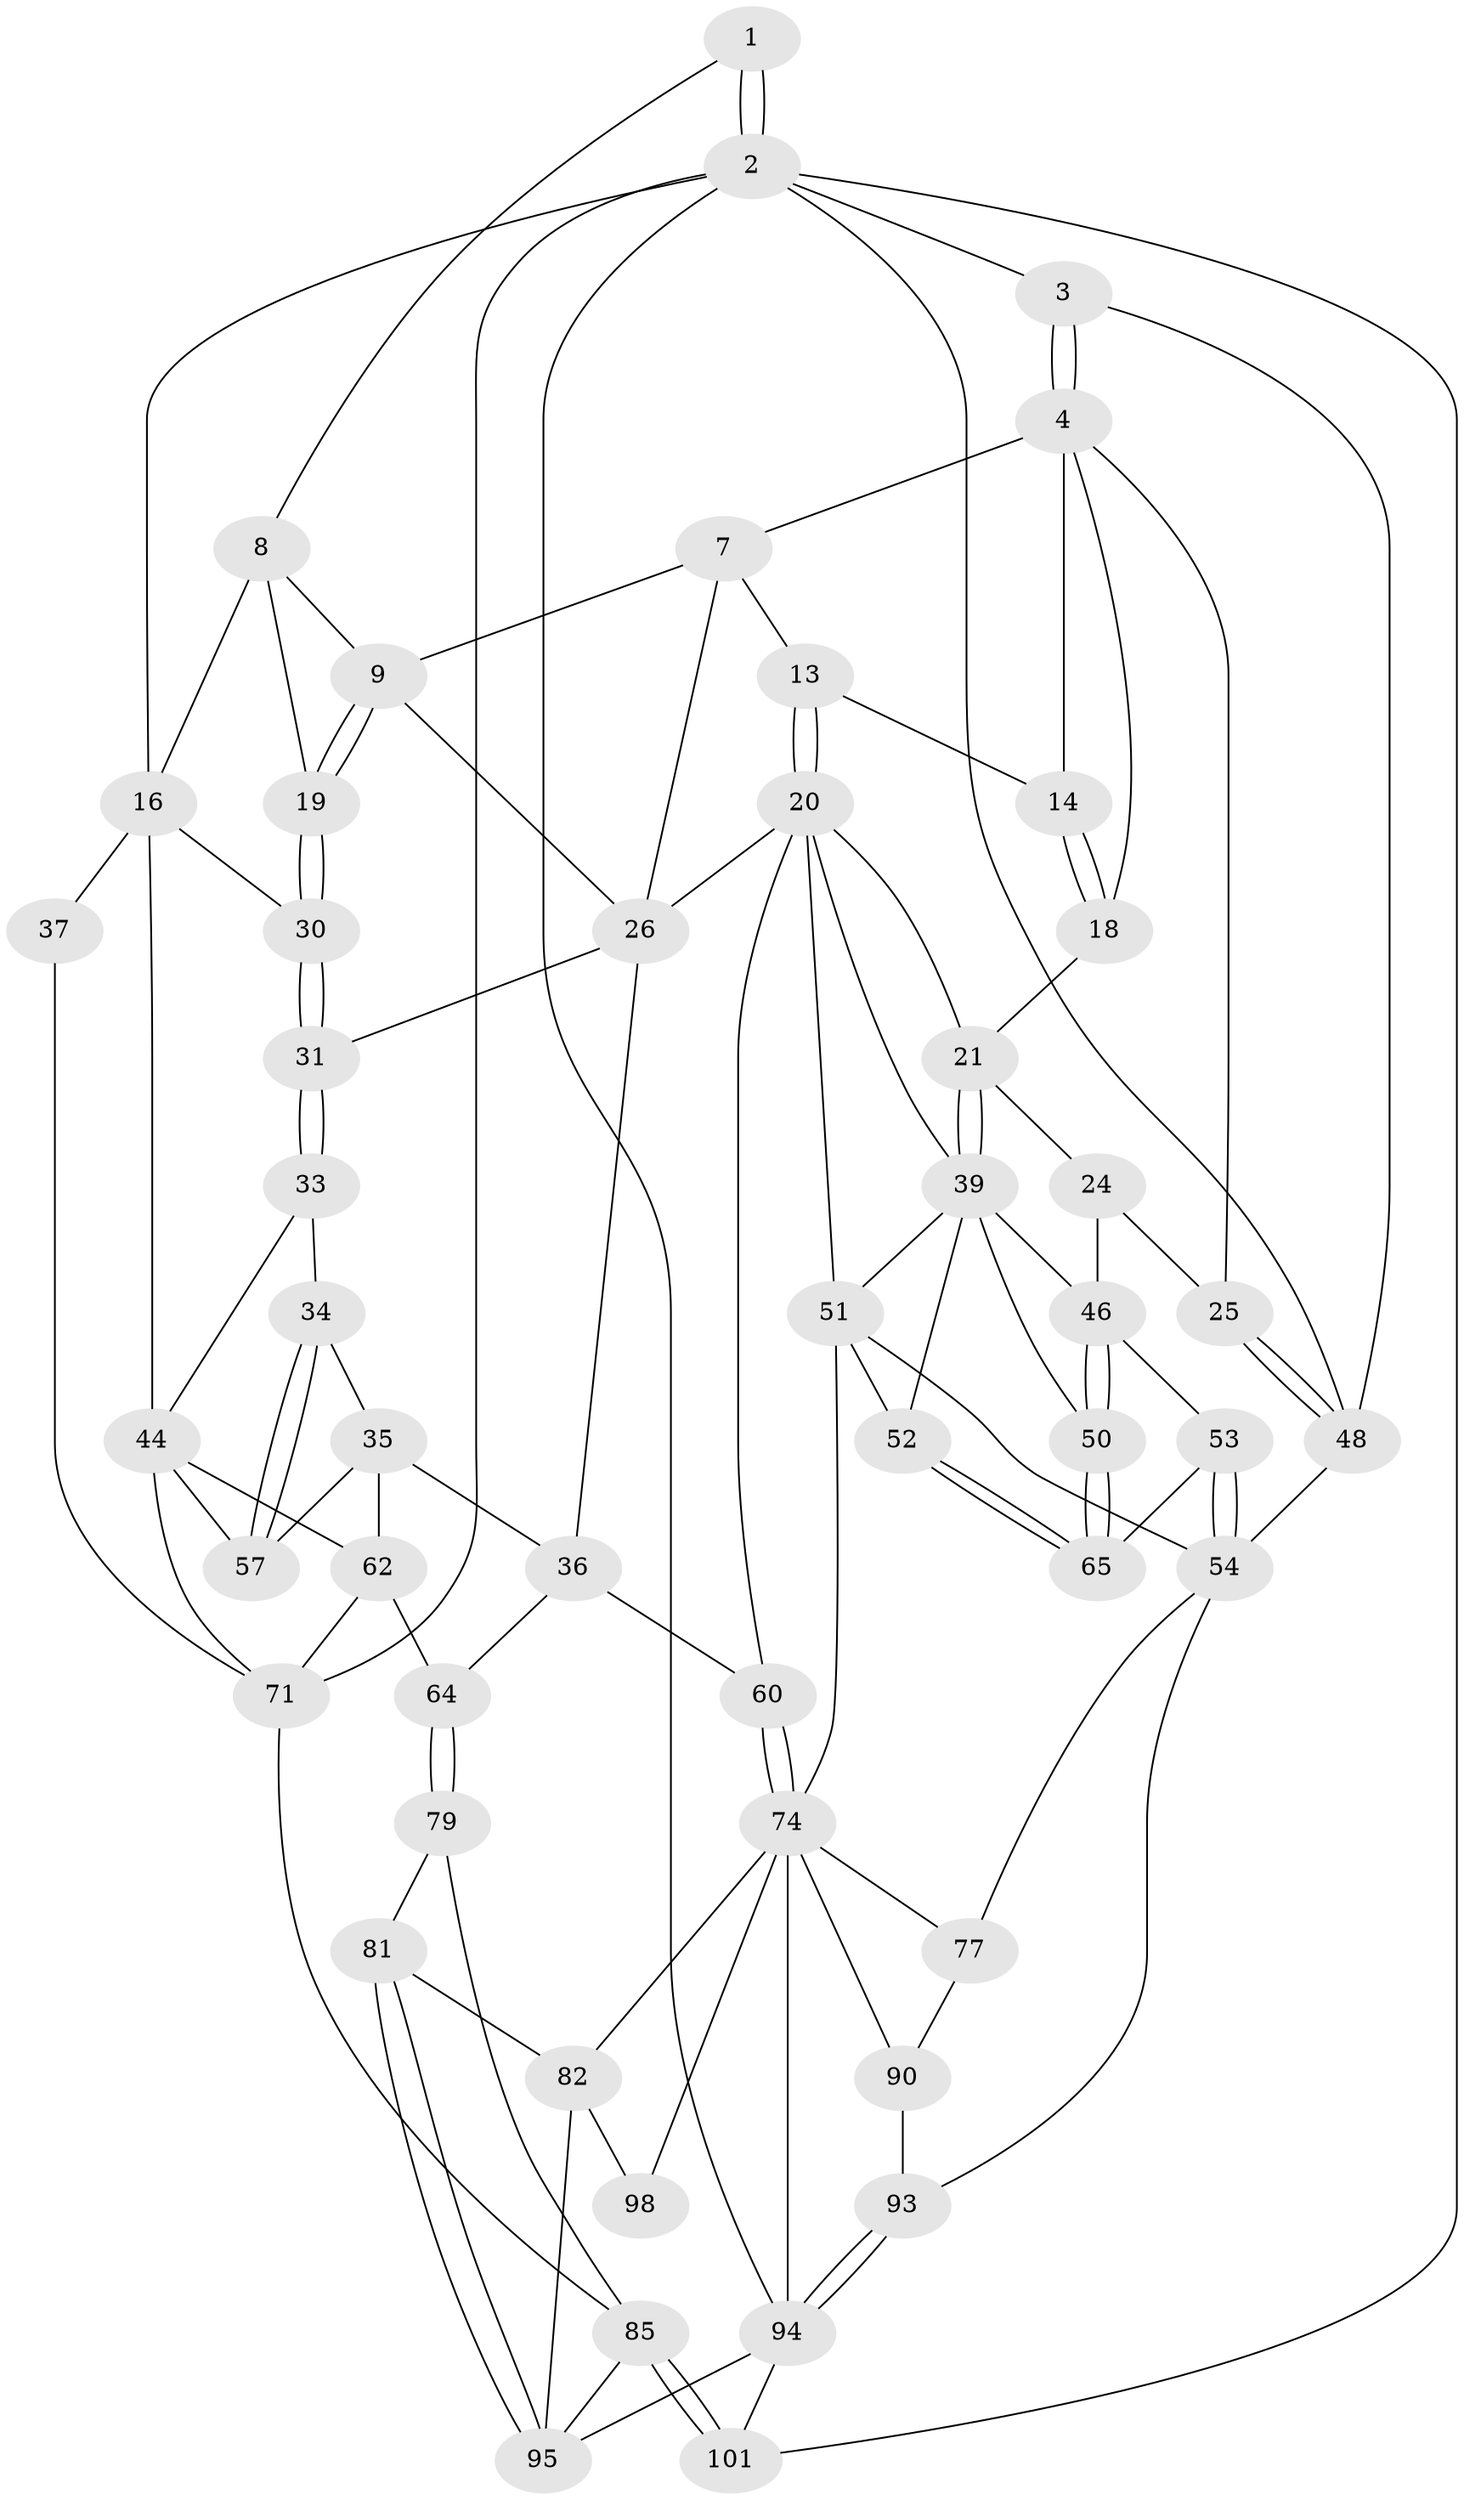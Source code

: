 // original degree distribution, {3: 0.0196078431372549, 5: 0.5294117647058824, 4: 0.23529411764705882, 6: 0.21568627450980393}
// Generated by graph-tools (version 1.1) at 2025/17/03/09/25 04:17:21]
// undirected, 51 vertices, 116 edges
graph export_dot {
graph [start="1"]
  node [color=gray90,style=filled];
  1 [pos="+0.8159674805895881+0"];
  2 [pos="+1+0",super="+70"];
  3 [pos="+0+0"];
  4 [pos="+0+0",super="+5"];
  7 [pos="+0.6652548480605941+0",super="+11"];
  8 [pos="+0.8303638901634313+0",super="+15"];
  9 [pos="+0.8206574728748041+0.07904345170307751",super="+10"];
  13 [pos="+0.5247799729305659+0.07620199479451792"];
  14 [pos="+0.5240052785713167+0.07274140213942604"];
  16 [pos="+1+0.17401717158196578",super="+17+32"];
  18 [pos="+0.3535850580539523+0.16001394174954828"];
  19 [pos="+0.8694600299824786+0.19883974835847001"];
  20 [pos="+0.5265083279630889+0.23025997592097833",super="+28"];
  21 [pos="+0.45738232821667724+0.2567890853676034",super="+22"];
  24 [pos="+0.18004656449783163+0.24142511698188632"];
  25 [pos="+0.15403672788396755+0.21704268498522428"];
  26 [pos="+0.6848646718452052+0.2321455113238125",super="+29+27"];
  30 [pos="+0.8492327795494583+0.2622075358760667"];
  31 [pos="+0.8446428100796185+0.26541342758563014"];
  33 [pos="+0.8347149472018051+0.32689589390332185"];
  34 [pos="+0.8125839728566797+0.3442974063303456"];
  35 [pos="+0.6900163668456706+0.3483989892391719",super="+58"];
  36 [pos="+0.6337747177897217+0.3207925327043363",super="+59"];
  37 [pos="+1+0.340396141002388"];
  39 [pos="+0.44498132202260193+0.315605499785615",super="+43+40"];
  44 [pos="+0.9551004303239512+0.4388077258887228",super="+45+73"];
  46 [pos="+0.31064732168352555+0.38899765912788464",super="+47"];
  48 [pos="+0+0.4788651205291872",super="+56"];
  50 [pos="+0.3167952097146049+0.3969161726673266"];
  51 [pos="+0.4255779592953765+0.409151501005214",super="+66"];
  52 [pos="+0.4141385903693985+0.40155166587086105"];
  53 [pos="+0.13056435248683307+0.44527442587176846",super="+69"];
  54 [pos="+0.12350710640999599+0.455586551743933",super="+68+55"];
  57 [pos="+0.7751875942114367+0.4758717353927781"];
  60 [pos="+0.5962524887658905+0.5336461874410888"];
  62 [pos="+0.7564140955377592+0.4980408095153839",super="+63"];
  64 [pos="+0.7200935373234152+0.5394033435235079"];
  65 [pos="+0.31712463729295337+0.3978858780543963"];
  71 [pos="+1+0.6689893722083343",super="+84+72"];
  74 [pos="+0.545959697072587+0.6452883777858758",super="+75+83"];
  77 [pos="+0.11557607616156532+0.5724091770811103"];
  79 [pos="+0.7182396328796498+0.5694740236706407",super="+80+87"];
  81 [pos="+0.6627597031038187+0.6968299818137634"];
  82 [pos="+0.6391881479801427+0.6997978450933465",super="+97"];
  85 [pos="+0.9037703979656624+0.7454733604352368",super="+86"];
  90 [pos="+0.34379843228609475+0.6712631500226354",super="+91"];
  93 [pos="+0.2577864359522024+0.8996376977011481"];
  94 [pos="+0.2613799227685697+1",super="+100"];
  95 [pos="+0.7049533242780797+0.7937900606908401",super="+96"];
  98 [pos="+0.5194082444459522+0.8104354642966385"];
  101 [pos="+0.7037262222430222+1"];
  1 -- 2;
  1 -- 2;
  1 -- 8;
  2 -- 3 [weight=2];
  2 -- 101;
  2 -- 71;
  2 -- 94;
  2 -- 16;
  2 -- 48;
  3 -- 4;
  3 -- 4;
  3 -- 48;
  4 -- 25;
  4 -- 18;
  4 -- 14;
  4 -- 7;
  7 -- 26;
  7 -- 13;
  7 -- 9;
  8 -- 9;
  8 -- 16;
  8 -- 19;
  9 -- 19;
  9 -- 19;
  9 -- 26;
  13 -- 14;
  13 -- 20;
  13 -- 20;
  14 -- 18;
  14 -- 18;
  16 -- 37 [weight=2];
  16 -- 44;
  16 -- 30;
  18 -- 21;
  19 -- 30;
  19 -- 30;
  20 -- 21;
  20 -- 39;
  20 -- 26;
  20 -- 60;
  20 -- 51;
  21 -- 39 [weight=2];
  21 -- 39;
  21 -- 24;
  24 -- 25;
  24 -- 46;
  25 -- 48;
  25 -- 48;
  26 -- 31;
  26 -- 36;
  30 -- 31;
  30 -- 31;
  31 -- 33;
  31 -- 33;
  33 -- 34;
  33 -- 44;
  34 -- 35;
  34 -- 57;
  34 -- 57;
  35 -- 36;
  35 -- 57;
  35 -- 62;
  36 -- 64;
  36 -- 60;
  37 -- 71;
  39 -- 51;
  39 -- 50;
  39 -- 52;
  39 -- 46;
  44 -- 57;
  44 -- 62;
  44 -- 71;
  46 -- 50;
  46 -- 50;
  46 -- 53;
  48 -- 54;
  50 -- 65;
  50 -- 65;
  51 -- 52;
  51 -- 74;
  51 -- 54;
  52 -- 65;
  52 -- 65;
  53 -- 54 [weight=2];
  53 -- 54;
  53 -- 65;
  54 -- 93;
  54 -- 77;
  60 -- 74;
  60 -- 74;
  62 -- 64;
  62 -- 71;
  64 -- 79;
  64 -- 79;
  71 -- 85;
  74 -- 90 [weight=2];
  74 -- 77;
  74 -- 82;
  74 -- 98 [weight=2];
  74 -- 94;
  77 -- 90;
  79 -- 81;
  79 -- 85;
  81 -- 82;
  81 -- 95;
  81 -- 95;
  82 -- 98;
  82 -- 95;
  85 -- 101;
  85 -- 101;
  85 -- 95;
  90 -- 93;
  93 -- 94;
  93 -- 94;
  94 -- 101;
  94 -- 95;
}
